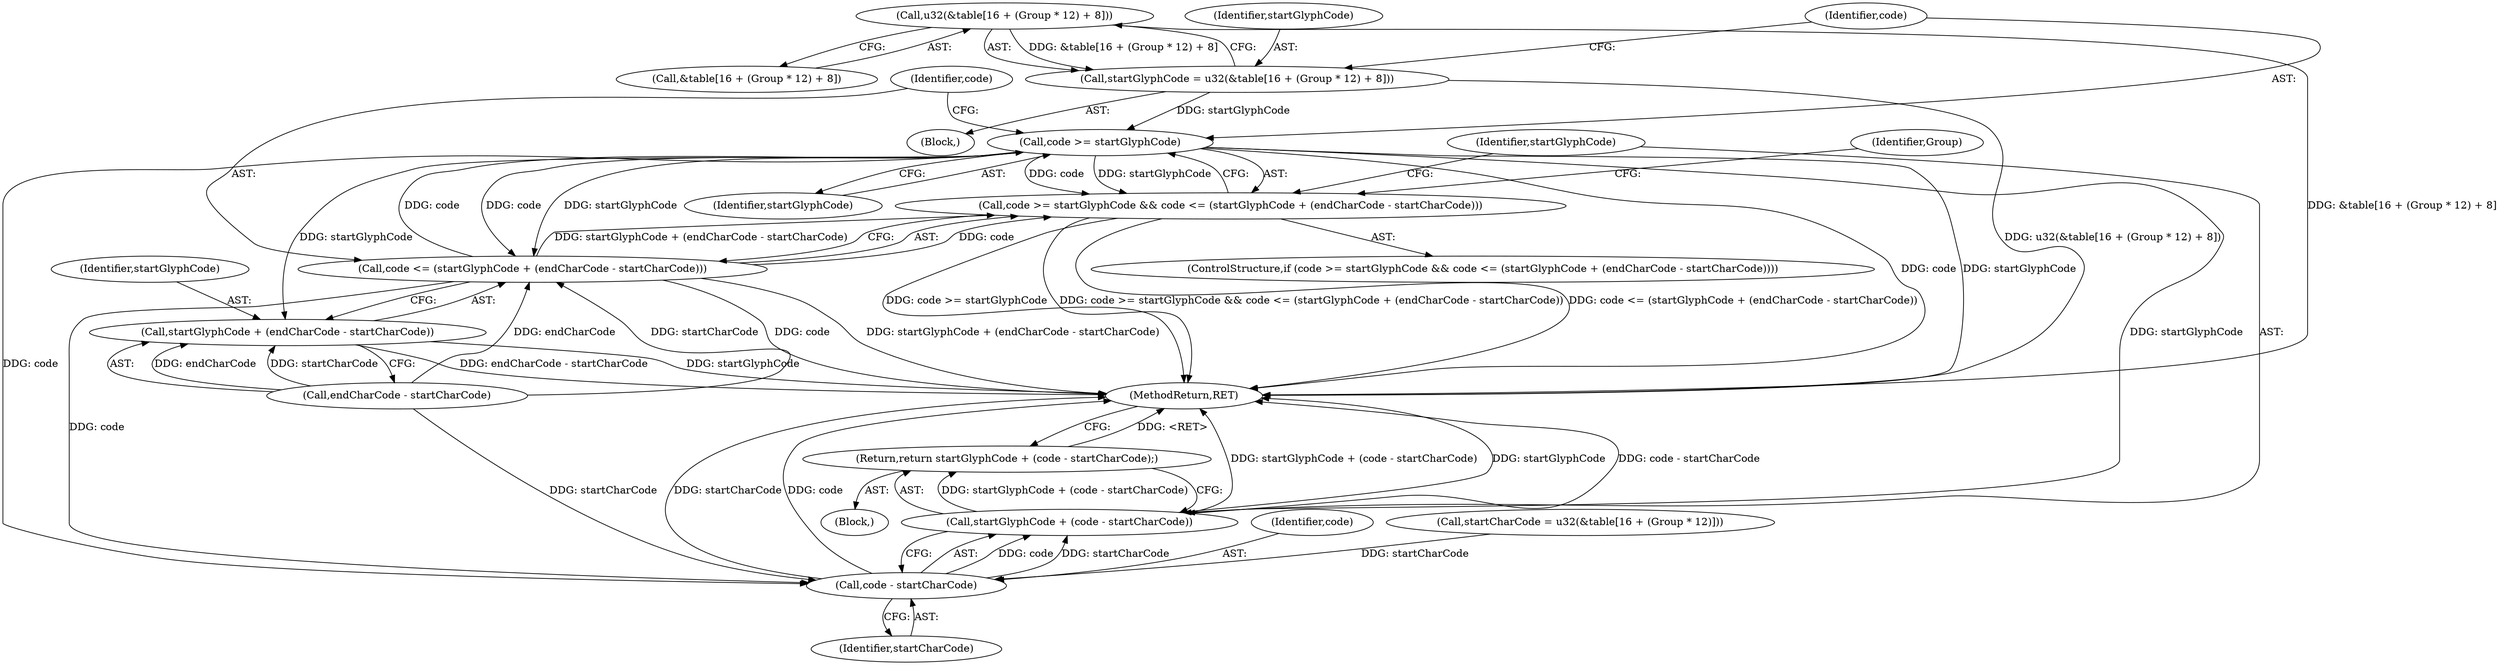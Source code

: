 digraph "0_ghostscript_961b10cdd71403072fb99401a45f3bef6ce53626@array" {
"1000777" [label="(Call,u32(&table[16 + (Group * 12) + 8]))"];
"1000775" [label="(Call,startGlyphCode = u32(&table[16 + (Group * 12) + 8]))"];
"1000790" [label="(Call,code >= startGlyphCode)"];
"1000789" [label="(Call,code >= startGlyphCode && code <= (startGlyphCode + (endCharCode - startCharCode)))"];
"1000793" [label="(Call,code <= (startGlyphCode + (endCharCode - startCharCode)))"];
"1000804" [label="(Call,code - startCharCode)"];
"1000802" [label="(Call,startGlyphCode + (code - startCharCode))"];
"1000801" [label="(Return,return startGlyphCode + (code - startCharCode);)"];
"1000795" [label="(Call,startGlyphCode + (endCharCode - startCharCode))"];
"1000801" [label="(Return,return startGlyphCode + (code - startCharCode);)"];
"1000778" [label="(Call,&table[16 + (Group * 12) + 8])"];
"1000792" [label="(Identifier,startGlyphCode)"];
"1000802" [label="(Call,startGlyphCode + (code - startCharCode))"];
"1000746" [label="(Identifier,Group)"];
"1000775" [label="(Call,startGlyphCode = u32(&table[16 + (Group * 12) + 8]))"];
"1000800" [label="(Block,)"];
"1000793" [label="(Call,code <= (startGlyphCode + (endCharCode - startCharCode)))"];
"1000788" [label="(ControlStructure,if (code >= startGlyphCode && code <= (startGlyphCode + (endCharCode - startCharCode))))"];
"1000790" [label="(Call,code >= startGlyphCode)"];
"1000805" [label="(Identifier,code)"];
"1000789" [label="(Call,code >= startGlyphCode && code <= (startGlyphCode + (endCharCode - startCharCode)))"];
"1000803" [label="(Identifier,startGlyphCode)"];
"1000795" [label="(Call,startGlyphCode + (endCharCode - startCharCode))"];
"1000797" [label="(Call,endCharCode - startCharCode)"];
"1000794" [label="(Identifier,code)"];
"1000777" [label="(Call,u32(&table[16 + (Group * 12) + 8]))"];
"1000806" [label="(Identifier,startCharCode)"];
"1000818" [label="(MethodReturn,RET)"];
"1000749" [label="(Call,startCharCode = u32(&table[16 + (Group * 12)]))"];
"1000776" [label="(Identifier,startGlyphCode)"];
"1000796" [label="(Identifier,startGlyphCode)"];
"1000804" [label="(Call,code - startCharCode)"];
"1000791" [label="(Identifier,code)"];
"1000747" [label="(Block,)"];
"1000777" -> "1000775"  [label="AST: "];
"1000777" -> "1000778"  [label="CFG: "];
"1000778" -> "1000777"  [label="AST: "];
"1000775" -> "1000777"  [label="CFG: "];
"1000777" -> "1000818"  [label="DDG: &table[16 + (Group * 12) + 8]"];
"1000777" -> "1000775"  [label="DDG: &table[16 + (Group * 12) + 8]"];
"1000775" -> "1000747"  [label="AST: "];
"1000776" -> "1000775"  [label="AST: "];
"1000791" -> "1000775"  [label="CFG: "];
"1000775" -> "1000818"  [label="DDG: u32(&table[16 + (Group * 12) + 8])"];
"1000775" -> "1000790"  [label="DDG: startGlyphCode"];
"1000790" -> "1000789"  [label="AST: "];
"1000790" -> "1000792"  [label="CFG: "];
"1000791" -> "1000790"  [label="AST: "];
"1000792" -> "1000790"  [label="AST: "];
"1000794" -> "1000790"  [label="CFG: "];
"1000789" -> "1000790"  [label="CFG: "];
"1000790" -> "1000818"  [label="DDG: startGlyphCode"];
"1000790" -> "1000818"  [label="DDG: code"];
"1000790" -> "1000789"  [label="DDG: code"];
"1000790" -> "1000789"  [label="DDG: startGlyphCode"];
"1000793" -> "1000790"  [label="DDG: code"];
"1000790" -> "1000793"  [label="DDG: code"];
"1000790" -> "1000793"  [label="DDG: startGlyphCode"];
"1000790" -> "1000795"  [label="DDG: startGlyphCode"];
"1000790" -> "1000802"  [label="DDG: startGlyphCode"];
"1000790" -> "1000804"  [label="DDG: code"];
"1000789" -> "1000788"  [label="AST: "];
"1000789" -> "1000793"  [label="CFG: "];
"1000793" -> "1000789"  [label="AST: "];
"1000803" -> "1000789"  [label="CFG: "];
"1000746" -> "1000789"  [label="CFG: "];
"1000789" -> "1000818"  [label="DDG: code >= startGlyphCode && code <= (startGlyphCode + (endCharCode - startCharCode))"];
"1000789" -> "1000818"  [label="DDG: code <= (startGlyphCode + (endCharCode - startCharCode))"];
"1000789" -> "1000818"  [label="DDG: code >= startGlyphCode"];
"1000793" -> "1000789"  [label="DDG: code"];
"1000793" -> "1000789"  [label="DDG: startGlyphCode + (endCharCode - startCharCode)"];
"1000793" -> "1000795"  [label="CFG: "];
"1000794" -> "1000793"  [label="AST: "];
"1000795" -> "1000793"  [label="AST: "];
"1000793" -> "1000818"  [label="DDG: startGlyphCode + (endCharCode - startCharCode)"];
"1000793" -> "1000818"  [label="DDG: code"];
"1000797" -> "1000793"  [label="DDG: endCharCode"];
"1000797" -> "1000793"  [label="DDG: startCharCode"];
"1000793" -> "1000804"  [label="DDG: code"];
"1000804" -> "1000802"  [label="AST: "];
"1000804" -> "1000806"  [label="CFG: "];
"1000805" -> "1000804"  [label="AST: "];
"1000806" -> "1000804"  [label="AST: "];
"1000802" -> "1000804"  [label="CFG: "];
"1000804" -> "1000818"  [label="DDG: code"];
"1000804" -> "1000818"  [label="DDG: startCharCode"];
"1000804" -> "1000802"  [label="DDG: code"];
"1000804" -> "1000802"  [label="DDG: startCharCode"];
"1000749" -> "1000804"  [label="DDG: startCharCode"];
"1000797" -> "1000804"  [label="DDG: startCharCode"];
"1000802" -> "1000801"  [label="AST: "];
"1000803" -> "1000802"  [label="AST: "];
"1000801" -> "1000802"  [label="CFG: "];
"1000802" -> "1000818"  [label="DDG: startGlyphCode"];
"1000802" -> "1000818"  [label="DDG: startGlyphCode + (code - startCharCode)"];
"1000802" -> "1000818"  [label="DDG: code - startCharCode"];
"1000802" -> "1000801"  [label="DDG: startGlyphCode + (code - startCharCode)"];
"1000801" -> "1000800"  [label="AST: "];
"1000818" -> "1000801"  [label="CFG: "];
"1000801" -> "1000818"  [label="DDG: <RET>"];
"1000795" -> "1000797"  [label="CFG: "];
"1000796" -> "1000795"  [label="AST: "];
"1000797" -> "1000795"  [label="AST: "];
"1000795" -> "1000818"  [label="DDG: startGlyphCode"];
"1000795" -> "1000818"  [label="DDG: endCharCode - startCharCode"];
"1000797" -> "1000795"  [label="DDG: endCharCode"];
"1000797" -> "1000795"  [label="DDG: startCharCode"];
}
